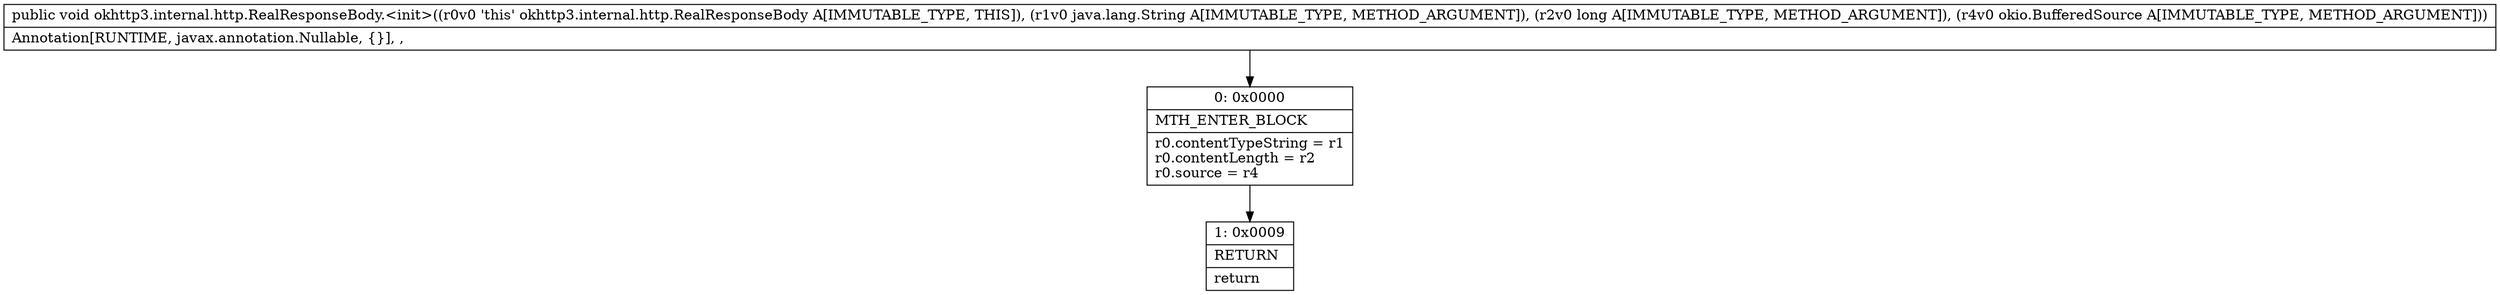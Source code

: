 digraph "CFG forokhttp3.internal.http.RealResponseBody.\<init\>(Ljava\/lang\/String;JLokio\/BufferedSource;)V" {
Node_0 [shape=record,label="{0\:\ 0x0000|MTH_ENTER_BLOCK\l|r0.contentTypeString = r1\lr0.contentLength = r2\lr0.source = r4\l}"];
Node_1 [shape=record,label="{1\:\ 0x0009|RETURN\l|return\l}"];
MethodNode[shape=record,label="{public void okhttp3.internal.http.RealResponseBody.\<init\>((r0v0 'this' okhttp3.internal.http.RealResponseBody A[IMMUTABLE_TYPE, THIS]), (r1v0 java.lang.String A[IMMUTABLE_TYPE, METHOD_ARGUMENT]), (r2v0 long A[IMMUTABLE_TYPE, METHOD_ARGUMENT]), (r4v0 okio.BufferedSource A[IMMUTABLE_TYPE, METHOD_ARGUMENT]))  | Annotation[RUNTIME, javax.annotation.Nullable, \{\}], , \l}"];
MethodNode -> Node_0;
Node_0 -> Node_1;
}

